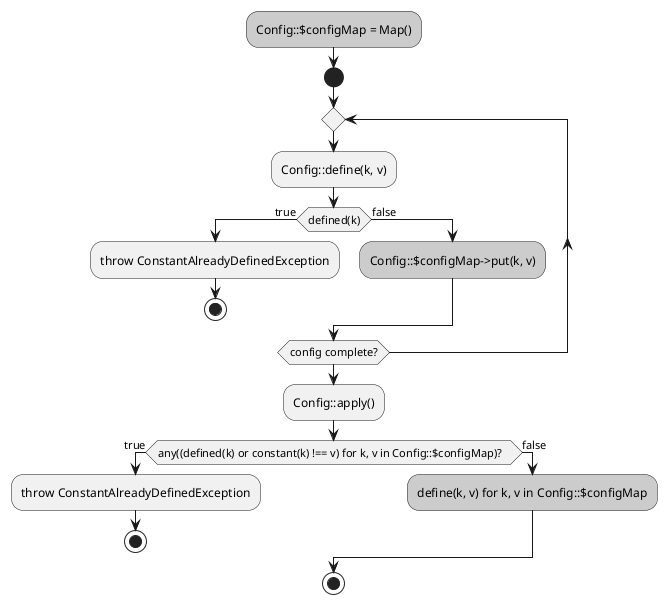 @startuml

#ccc:Config::$configMap = Map();

start

repeat
:Config::define(k, v);

if (defined(k)) then (true)
  :throw ConstantAlreadyDefinedException;
  stop
else (false)
  #ccc:Config::$configMap->put(k, v);
endif

repeat while (config complete?)

:Config::apply();

if (any((defined(k) or constant(k) !== v) for k, v in Config::$configMap)?   ) then (true)
  :throw ConstantAlreadyDefinedException;
  stop
else (false)
  #ccc:define(k, v) for k, v in Config::$configMap;
endif

stop

@enduml

